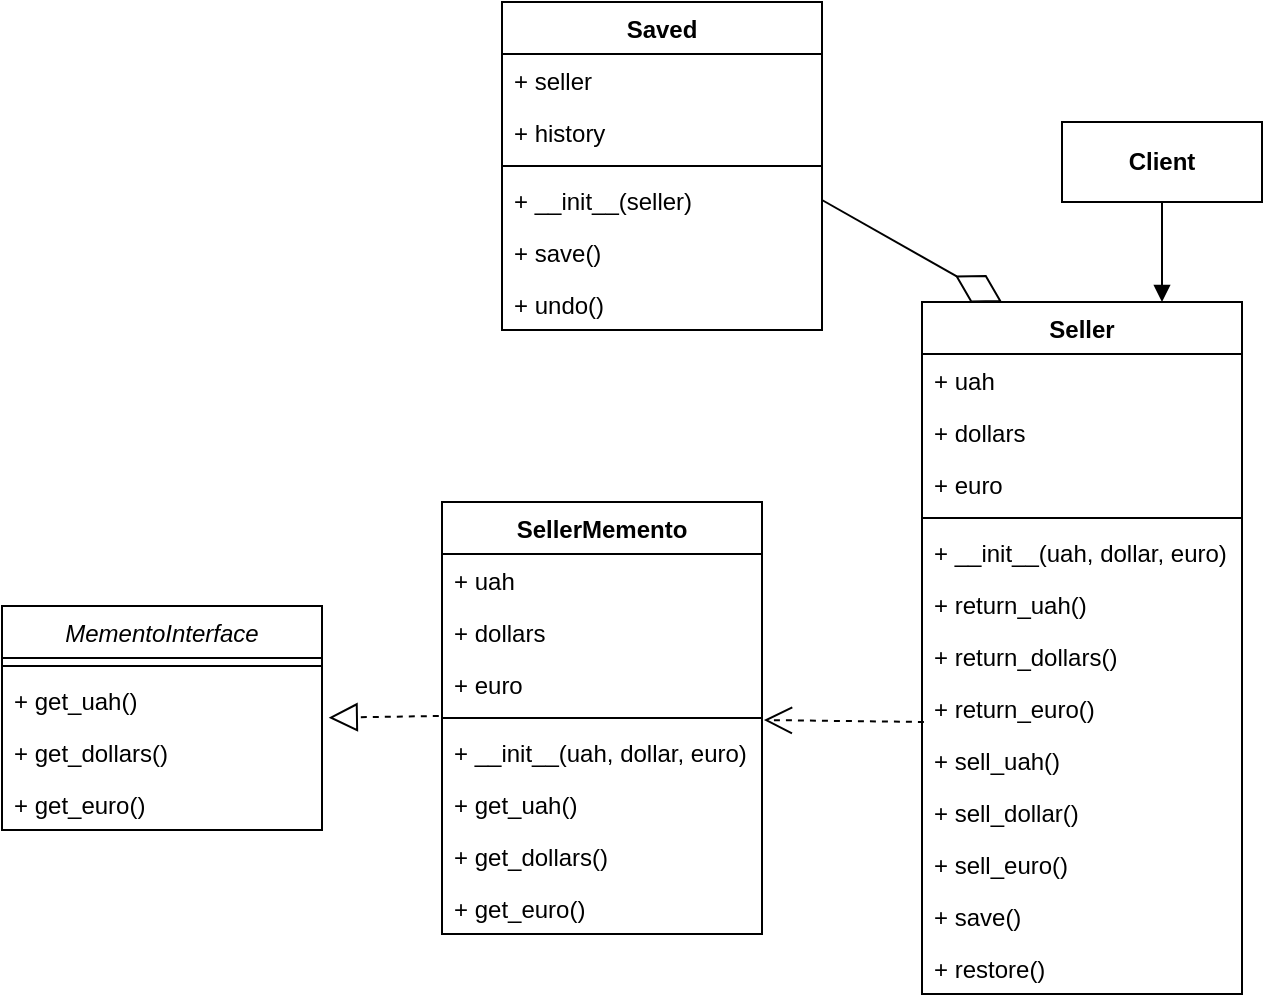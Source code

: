 <mxfile version="21.7.2" type="device">
  <diagram id="C5RBs43oDa-KdzZeNtuy" name="Page-1">
    <mxGraphModel dx="1195" dy="658" grid="1" gridSize="10" guides="1" tooltips="1" connect="1" arrows="1" fold="1" page="1" pageScale="1" pageWidth="827" pageHeight="1169" math="0" shadow="0">
      <root>
        <mxCell id="WIyWlLk6GJQsqaUBKTNV-0" />
        <mxCell id="WIyWlLk6GJQsqaUBKTNV-1" parent="WIyWlLk6GJQsqaUBKTNV-0" />
        <mxCell id="YszJdCVuM8L8ryiWQwV4-0" value="SellerMemento" style="swimlane;fontStyle=1;align=center;verticalAlign=top;childLayout=stackLayout;horizontal=1;startSize=26;horizontalStack=0;resizeParent=1;resizeParentMax=0;resizeLast=0;collapsible=1;marginBottom=0;whiteSpace=wrap;html=1;" parent="WIyWlLk6GJQsqaUBKTNV-1" vertex="1">
          <mxGeometry x="270" y="270" width="160" height="216" as="geometry" />
        </mxCell>
        <mxCell id="YszJdCVuM8L8ryiWQwV4-1" value="+ uah" style="text;strokeColor=none;fillColor=none;align=left;verticalAlign=top;spacingLeft=4;spacingRight=4;overflow=hidden;rotatable=0;points=[[0,0.5],[1,0.5]];portConstraint=eastwest;whiteSpace=wrap;html=1;" parent="YszJdCVuM8L8ryiWQwV4-0" vertex="1">
          <mxGeometry y="26" width="160" height="26" as="geometry" />
        </mxCell>
        <mxCell id="YszJdCVuM8L8ryiWQwV4-4" value="+ dollars" style="text;strokeColor=none;fillColor=none;align=left;verticalAlign=top;spacingLeft=4;spacingRight=4;overflow=hidden;rotatable=0;points=[[0,0.5],[1,0.5]];portConstraint=eastwest;whiteSpace=wrap;html=1;" parent="YszJdCVuM8L8ryiWQwV4-0" vertex="1">
          <mxGeometry y="52" width="160" height="26" as="geometry" />
        </mxCell>
        <mxCell id="YszJdCVuM8L8ryiWQwV4-5" value="+ euro" style="text;strokeColor=none;fillColor=none;align=left;verticalAlign=top;spacingLeft=4;spacingRight=4;overflow=hidden;rotatable=0;points=[[0,0.5],[1,0.5]];portConstraint=eastwest;whiteSpace=wrap;html=1;" parent="YszJdCVuM8L8ryiWQwV4-0" vertex="1">
          <mxGeometry y="78" width="160" height="26" as="geometry" />
        </mxCell>
        <mxCell id="YszJdCVuM8L8ryiWQwV4-2" value="" style="line;strokeWidth=1;fillColor=none;align=left;verticalAlign=middle;spacingTop=-1;spacingLeft=3;spacingRight=3;rotatable=0;labelPosition=right;points=[];portConstraint=eastwest;strokeColor=inherit;" parent="YszJdCVuM8L8ryiWQwV4-0" vertex="1">
          <mxGeometry y="104" width="160" height="8" as="geometry" />
        </mxCell>
        <mxCell id="YszJdCVuM8L8ryiWQwV4-8" value="+ __init__(uah, dollar, euro)" style="text;strokeColor=none;fillColor=none;align=left;verticalAlign=top;spacingLeft=4;spacingRight=4;overflow=hidden;rotatable=0;points=[[0,0.5],[1,0.5]];portConstraint=eastwest;whiteSpace=wrap;html=1;" parent="YszJdCVuM8L8ryiWQwV4-0" vertex="1">
          <mxGeometry y="112" width="160" height="26" as="geometry" />
        </mxCell>
        <mxCell id="YszJdCVuM8L8ryiWQwV4-3" value="+ get_uah()" style="text;strokeColor=none;fillColor=none;align=left;verticalAlign=top;spacingLeft=4;spacingRight=4;overflow=hidden;rotatable=0;points=[[0,0.5],[1,0.5]];portConstraint=eastwest;whiteSpace=wrap;html=1;" parent="YszJdCVuM8L8ryiWQwV4-0" vertex="1">
          <mxGeometry y="138" width="160" height="26" as="geometry" />
        </mxCell>
        <mxCell id="YszJdCVuM8L8ryiWQwV4-6" value="+ get_dollars()" style="text;strokeColor=none;fillColor=none;align=left;verticalAlign=top;spacingLeft=4;spacingRight=4;overflow=hidden;rotatable=0;points=[[0,0.5],[1,0.5]];portConstraint=eastwest;whiteSpace=wrap;html=1;" parent="YszJdCVuM8L8ryiWQwV4-0" vertex="1">
          <mxGeometry y="164" width="160" height="26" as="geometry" />
        </mxCell>
        <mxCell id="YszJdCVuM8L8ryiWQwV4-7" value="+ get_euro()" style="text;strokeColor=none;fillColor=none;align=left;verticalAlign=top;spacingLeft=4;spacingRight=4;overflow=hidden;rotatable=0;points=[[0,0.5],[1,0.5]];portConstraint=eastwest;whiteSpace=wrap;html=1;" parent="YszJdCVuM8L8ryiWQwV4-0" vertex="1">
          <mxGeometry y="190" width="160" height="26" as="geometry" />
        </mxCell>
        <mxCell id="YszJdCVuM8L8ryiWQwV4-9" value="Seller" style="swimlane;fontStyle=1;align=center;verticalAlign=top;childLayout=stackLayout;horizontal=1;startSize=26;horizontalStack=0;resizeParent=1;resizeParentMax=0;resizeLast=0;collapsible=1;marginBottom=0;whiteSpace=wrap;html=1;" parent="WIyWlLk6GJQsqaUBKTNV-1" vertex="1">
          <mxGeometry x="510" y="170" width="160" height="346" as="geometry" />
        </mxCell>
        <mxCell id="YszJdCVuM8L8ryiWQwV4-10" value="+ uah" style="text;strokeColor=none;fillColor=none;align=left;verticalAlign=top;spacingLeft=4;spacingRight=4;overflow=hidden;rotatable=0;points=[[0,0.5],[1,0.5]];portConstraint=eastwest;whiteSpace=wrap;html=1;" parent="YszJdCVuM8L8ryiWQwV4-9" vertex="1">
          <mxGeometry y="26" width="160" height="26" as="geometry" />
        </mxCell>
        <mxCell id="YszJdCVuM8L8ryiWQwV4-11" value="+ dollars" style="text;strokeColor=none;fillColor=none;align=left;verticalAlign=top;spacingLeft=4;spacingRight=4;overflow=hidden;rotatable=0;points=[[0,0.5],[1,0.5]];portConstraint=eastwest;whiteSpace=wrap;html=1;" parent="YszJdCVuM8L8ryiWQwV4-9" vertex="1">
          <mxGeometry y="52" width="160" height="26" as="geometry" />
        </mxCell>
        <mxCell id="YszJdCVuM8L8ryiWQwV4-12" value="+ euro" style="text;strokeColor=none;fillColor=none;align=left;verticalAlign=top;spacingLeft=4;spacingRight=4;overflow=hidden;rotatable=0;points=[[0,0.5],[1,0.5]];portConstraint=eastwest;whiteSpace=wrap;html=1;" parent="YszJdCVuM8L8ryiWQwV4-9" vertex="1">
          <mxGeometry y="78" width="160" height="26" as="geometry" />
        </mxCell>
        <mxCell id="YszJdCVuM8L8ryiWQwV4-13" value="" style="line;strokeWidth=1;fillColor=none;align=left;verticalAlign=middle;spacingTop=-1;spacingLeft=3;spacingRight=3;rotatable=0;labelPosition=right;points=[];portConstraint=eastwest;strokeColor=inherit;" parent="YszJdCVuM8L8ryiWQwV4-9" vertex="1">
          <mxGeometry y="104" width="160" height="8" as="geometry" />
        </mxCell>
        <mxCell id="YszJdCVuM8L8ryiWQwV4-14" value="+ __init__(uah, dollar, euro)" style="text;strokeColor=none;fillColor=none;align=left;verticalAlign=top;spacingLeft=4;spacingRight=4;overflow=hidden;rotatable=0;points=[[0,0.5],[1,0.5]];portConstraint=eastwest;whiteSpace=wrap;html=1;" parent="YszJdCVuM8L8ryiWQwV4-9" vertex="1">
          <mxGeometry y="112" width="160" height="26" as="geometry" />
        </mxCell>
        <mxCell id="YszJdCVuM8L8ryiWQwV4-15" value="+ return_uah()" style="text;strokeColor=none;fillColor=none;align=left;verticalAlign=top;spacingLeft=4;spacingRight=4;overflow=hidden;rotatable=0;points=[[0,0.5],[1,0.5]];portConstraint=eastwest;whiteSpace=wrap;html=1;" parent="YszJdCVuM8L8ryiWQwV4-9" vertex="1">
          <mxGeometry y="138" width="160" height="26" as="geometry" />
        </mxCell>
        <mxCell id="YszJdCVuM8L8ryiWQwV4-16" value="+ return_dollars()" style="text;strokeColor=none;fillColor=none;align=left;verticalAlign=top;spacingLeft=4;spacingRight=4;overflow=hidden;rotatable=0;points=[[0,0.5],[1,0.5]];portConstraint=eastwest;whiteSpace=wrap;html=1;" parent="YszJdCVuM8L8ryiWQwV4-9" vertex="1">
          <mxGeometry y="164" width="160" height="26" as="geometry" />
        </mxCell>
        <mxCell id="YszJdCVuM8L8ryiWQwV4-17" value="+ return_euro()" style="text;strokeColor=none;fillColor=none;align=left;verticalAlign=top;spacingLeft=4;spacingRight=4;overflow=hidden;rotatable=0;points=[[0,0.5],[1,0.5]];portConstraint=eastwest;whiteSpace=wrap;html=1;" parent="YszJdCVuM8L8ryiWQwV4-9" vertex="1">
          <mxGeometry y="190" width="160" height="26" as="geometry" />
        </mxCell>
        <mxCell id="YszJdCVuM8L8ryiWQwV4-18" value="+ sell_uah()" style="text;strokeColor=none;fillColor=none;align=left;verticalAlign=top;spacingLeft=4;spacingRight=4;overflow=hidden;rotatable=0;points=[[0,0.5],[1,0.5]];portConstraint=eastwest;whiteSpace=wrap;html=1;" parent="YszJdCVuM8L8ryiWQwV4-9" vertex="1">
          <mxGeometry y="216" width="160" height="26" as="geometry" />
        </mxCell>
        <mxCell id="YszJdCVuM8L8ryiWQwV4-19" value="+ sell_dollar()" style="text;strokeColor=none;fillColor=none;align=left;verticalAlign=top;spacingLeft=4;spacingRight=4;overflow=hidden;rotatable=0;points=[[0,0.5],[1,0.5]];portConstraint=eastwest;whiteSpace=wrap;html=1;" parent="YszJdCVuM8L8ryiWQwV4-9" vertex="1">
          <mxGeometry y="242" width="160" height="26" as="geometry" />
        </mxCell>
        <mxCell id="YszJdCVuM8L8ryiWQwV4-20" value="+ sell_euro()" style="text;strokeColor=none;fillColor=none;align=left;verticalAlign=top;spacingLeft=4;spacingRight=4;overflow=hidden;rotatable=0;points=[[0,0.5],[1,0.5]];portConstraint=eastwest;whiteSpace=wrap;html=1;" parent="YszJdCVuM8L8ryiWQwV4-9" vertex="1">
          <mxGeometry y="268" width="160" height="26" as="geometry" />
        </mxCell>
        <mxCell id="YszJdCVuM8L8ryiWQwV4-21" value="+ save()" style="text;strokeColor=none;fillColor=none;align=left;verticalAlign=top;spacingLeft=4;spacingRight=4;overflow=hidden;rotatable=0;points=[[0,0.5],[1,0.5]];portConstraint=eastwest;whiteSpace=wrap;html=1;" parent="YszJdCVuM8L8ryiWQwV4-9" vertex="1">
          <mxGeometry y="294" width="160" height="26" as="geometry" />
        </mxCell>
        <mxCell id="YszJdCVuM8L8ryiWQwV4-24" value="+ restore()" style="text;strokeColor=none;fillColor=none;align=left;verticalAlign=top;spacingLeft=4;spacingRight=4;overflow=hidden;rotatable=0;points=[[0,0.5],[1,0.5]];portConstraint=eastwest;whiteSpace=wrap;html=1;" parent="YszJdCVuM8L8ryiWQwV4-9" vertex="1">
          <mxGeometry y="320" width="160" height="26" as="geometry" />
        </mxCell>
        <mxCell id="YszJdCVuM8L8ryiWQwV4-25" value="Saved" style="swimlane;fontStyle=1;align=center;verticalAlign=top;childLayout=stackLayout;horizontal=1;startSize=26;horizontalStack=0;resizeParent=1;resizeParentMax=0;resizeLast=0;collapsible=1;marginBottom=0;whiteSpace=wrap;html=1;" parent="WIyWlLk6GJQsqaUBKTNV-1" vertex="1">
          <mxGeometry x="300" y="20" width="160" height="164" as="geometry" />
        </mxCell>
        <mxCell id="YszJdCVuM8L8ryiWQwV4-26" value="+ seller" style="text;strokeColor=none;fillColor=none;align=left;verticalAlign=top;spacingLeft=4;spacingRight=4;overflow=hidden;rotatable=0;points=[[0,0.5],[1,0.5]];portConstraint=eastwest;whiteSpace=wrap;html=1;" parent="YszJdCVuM8L8ryiWQwV4-25" vertex="1">
          <mxGeometry y="26" width="160" height="26" as="geometry" />
        </mxCell>
        <mxCell id="YszJdCVuM8L8ryiWQwV4-27" value="+ history" style="text;strokeColor=none;fillColor=none;align=left;verticalAlign=top;spacingLeft=4;spacingRight=4;overflow=hidden;rotatable=0;points=[[0,0.5],[1,0.5]];portConstraint=eastwest;whiteSpace=wrap;html=1;" parent="YszJdCVuM8L8ryiWQwV4-25" vertex="1">
          <mxGeometry y="52" width="160" height="26" as="geometry" />
        </mxCell>
        <mxCell id="YszJdCVuM8L8ryiWQwV4-29" value="" style="line;strokeWidth=1;fillColor=none;align=left;verticalAlign=middle;spacingTop=-1;spacingLeft=3;spacingRight=3;rotatable=0;labelPosition=right;points=[];portConstraint=eastwest;strokeColor=inherit;" parent="YszJdCVuM8L8ryiWQwV4-25" vertex="1">
          <mxGeometry y="78" width="160" height="8" as="geometry" />
        </mxCell>
        <mxCell id="YszJdCVuM8L8ryiWQwV4-30" value="+ __init__(seller)" style="text;strokeColor=none;fillColor=none;align=left;verticalAlign=top;spacingLeft=4;spacingRight=4;overflow=hidden;rotatable=0;points=[[0,0.5],[1,0.5]];portConstraint=eastwest;whiteSpace=wrap;html=1;" parent="YszJdCVuM8L8ryiWQwV4-25" vertex="1">
          <mxGeometry y="86" width="160" height="26" as="geometry" />
        </mxCell>
        <mxCell id="YszJdCVuM8L8ryiWQwV4-31" value="+ save()" style="text;strokeColor=none;fillColor=none;align=left;verticalAlign=top;spacingLeft=4;spacingRight=4;overflow=hidden;rotatable=0;points=[[0,0.5],[1,0.5]];portConstraint=eastwest;whiteSpace=wrap;html=1;" parent="YszJdCVuM8L8ryiWQwV4-25" vertex="1">
          <mxGeometry y="112" width="160" height="26" as="geometry" />
        </mxCell>
        <mxCell id="YszJdCVuM8L8ryiWQwV4-32" value="+ undo()" style="text;strokeColor=none;fillColor=none;align=left;verticalAlign=top;spacingLeft=4;spacingRight=4;overflow=hidden;rotatable=0;points=[[0,0.5],[1,0.5]];portConstraint=eastwest;whiteSpace=wrap;html=1;" parent="YszJdCVuM8L8ryiWQwV4-25" vertex="1">
          <mxGeometry y="138" width="160" height="26" as="geometry" />
        </mxCell>
        <mxCell id="YszJdCVuM8L8ryiWQwV4-35" value="&lt;span style=&quot;font-weight: normal;&quot;&gt;&lt;i&gt;MementoInterface&lt;/i&gt;&lt;/span&gt;" style="swimlane;fontStyle=1;align=center;verticalAlign=top;childLayout=stackLayout;horizontal=1;startSize=26;horizontalStack=0;resizeParent=1;resizeParentMax=0;resizeLast=0;collapsible=1;marginBottom=0;whiteSpace=wrap;html=1;" parent="WIyWlLk6GJQsqaUBKTNV-1" vertex="1">
          <mxGeometry x="50" y="322" width="160" height="112" as="geometry" />
        </mxCell>
        <mxCell id="YszJdCVuM8L8ryiWQwV4-37" value="" style="line;strokeWidth=1;fillColor=none;align=left;verticalAlign=middle;spacingTop=-1;spacingLeft=3;spacingRight=3;rotatable=0;labelPosition=right;points=[];portConstraint=eastwest;strokeColor=inherit;" parent="YszJdCVuM8L8ryiWQwV4-35" vertex="1">
          <mxGeometry y="26" width="160" height="8" as="geometry" />
        </mxCell>
        <mxCell id="YszJdCVuM8L8ryiWQwV4-39" value="+ get_uah()" style="text;strokeColor=none;fillColor=none;align=left;verticalAlign=top;spacingLeft=4;spacingRight=4;overflow=hidden;rotatable=0;points=[[0,0.5],[1,0.5]];portConstraint=eastwest;whiteSpace=wrap;html=1;" parent="YszJdCVuM8L8ryiWQwV4-35" vertex="1">
          <mxGeometry y="34" width="160" height="26" as="geometry" />
        </mxCell>
        <mxCell id="YszJdCVuM8L8ryiWQwV4-40" value="+ get_dollars()" style="text;strokeColor=none;fillColor=none;align=left;verticalAlign=top;spacingLeft=4;spacingRight=4;overflow=hidden;rotatable=0;points=[[0,0.5],[1,0.5]];portConstraint=eastwest;whiteSpace=wrap;html=1;" parent="YszJdCVuM8L8ryiWQwV4-35" vertex="1">
          <mxGeometry y="60" width="160" height="26" as="geometry" />
        </mxCell>
        <mxCell id="YszJdCVuM8L8ryiWQwV4-41" value="+ get_euro()" style="text;strokeColor=none;fillColor=none;align=left;verticalAlign=top;spacingLeft=4;spacingRight=4;overflow=hidden;rotatable=0;points=[[0,0.5],[1,0.5]];portConstraint=eastwest;whiteSpace=wrap;html=1;" parent="YszJdCVuM8L8ryiWQwV4-35" vertex="1">
          <mxGeometry y="86" width="160" height="26" as="geometry" />
        </mxCell>
        <mxCell id="YszJdCVuM8L8ryiWQwV4-42" value="" style="endArrow=block;dashed=1;endFill=0;endSize=12;html=1;rounded=0;exitX=-0.01;exitY=1.115;exitDx=0;exitDy=0;exitPerimeter=0;entryX=1.021;entryY=0.84;entryDx=0;entryDy=0;entryPerimeter=0;" parent="WIyWlLk6GJQsqaUBKTNV-1" source="YszJdCVuM8L8ryiWQwV4-5" target="YszJdCVuM8L8ryiWQwV4-39" edge="1">
          <mxGeometry width="160" relative="1" as="geometry">
            <mxPoint x="200.0" y="232.08" as="sourcePoint" />
            <mxPoint x="258.72" y="230.0" as="targetPoint" />
          </mxGeometry>
        </mxCell>
        <mxCell id="YszJdCVuM8L8ryiWQwV4-43" value="" style="endArrow=diamondThin;endFill=0;endSize=24;html=1;rounded=0;exitX=1;exitY=0.5;exitDx=0;exitDy=0;entryX=0.25;entryY=0;entryDx=0;entryDy=0;" parent="WIyWlLk6GJQsqaUBKTNV-1" source="YszJdCVuM8L8ryiWQwV4-30" target="YszJdCVuM8L8ryiWQwV4-9" edge="1">
          <mxGeometry width="160" relative="1" as="geometry">
            <mxPoint x="600" y="134" as="sourcePoint" />
            <mxPoint x="510" y="66" as="targetPoint" />
          </mxGeometry>
        </mxCell>
        <mxCell id="YszJdCVuM8L8ryiWQwV4-46" value="&lt;b&gt;Client&lt;/b&gt;" style="html=1;whiteSpace=wrap;" parent="WIyWlLk6GJQsqaUBKTNV-1" vertex="1">
          <mxGeometry x="580" y="80" width="100" height="40" as="geometry" />
        </mxCell>
        <mxCell id="YszJdCVuM8L8ryiWQwV4-47" value="" style="html=1;verticalAlign=bottom;endArrow=block;curved=0;rounded=0;exitX=0.5;exitY=1;exitDx=0;exitDy=0;entryX=0.75;entryY=0;entryDx=0;entryDy=0;" parent="WIyWlLk6GJQsqaUBKTNV-1" source="YszJdCVuM8L8ryiWQwV4-46" target="YszJdCVuM8L8ryiWQwV4-9" edge="1">
          <mxGeometry width="80" relative="1" as="geometry">
            <mxPoint x="660" y="120" as="sourcePoint" />
            <mxPoint x="740" y="120" as="targetPoint" />
          </mxGeometry>
        </mxCell>
        <mxCell id="YszJdCVuM8L8ryiWQwV4-44" value="" style="endArrow=open;endSize=12;dashed=1;html=1;rounded=0;entryX=1.006;entryY=-0.115;entryDx=0;entryDy=0;entryPerimeter=0;exitX=0.006;exitY=0.769;exitDx=0;exitDy=0;exitPerimeter=0;" parent="WIyWlLk6GJQsqaUBKTNV-1" target="YszJdCVuM8L8ryiWQwV4-8" edge="1" source="YszJdCVuM8L8ryiWQwV4-17">
          <mxGeometry width="160" relative="1" as="geometry">
            <mxPoint x="470" y="471.5" as="sourcePoint" />
            <mxPoint x="490" y="430.5" as="targetPoint" />
          </mxGeometry>
        </mxCell>
      </root>
    </mxGraphModel>
  </diagram>
</mxfile>
